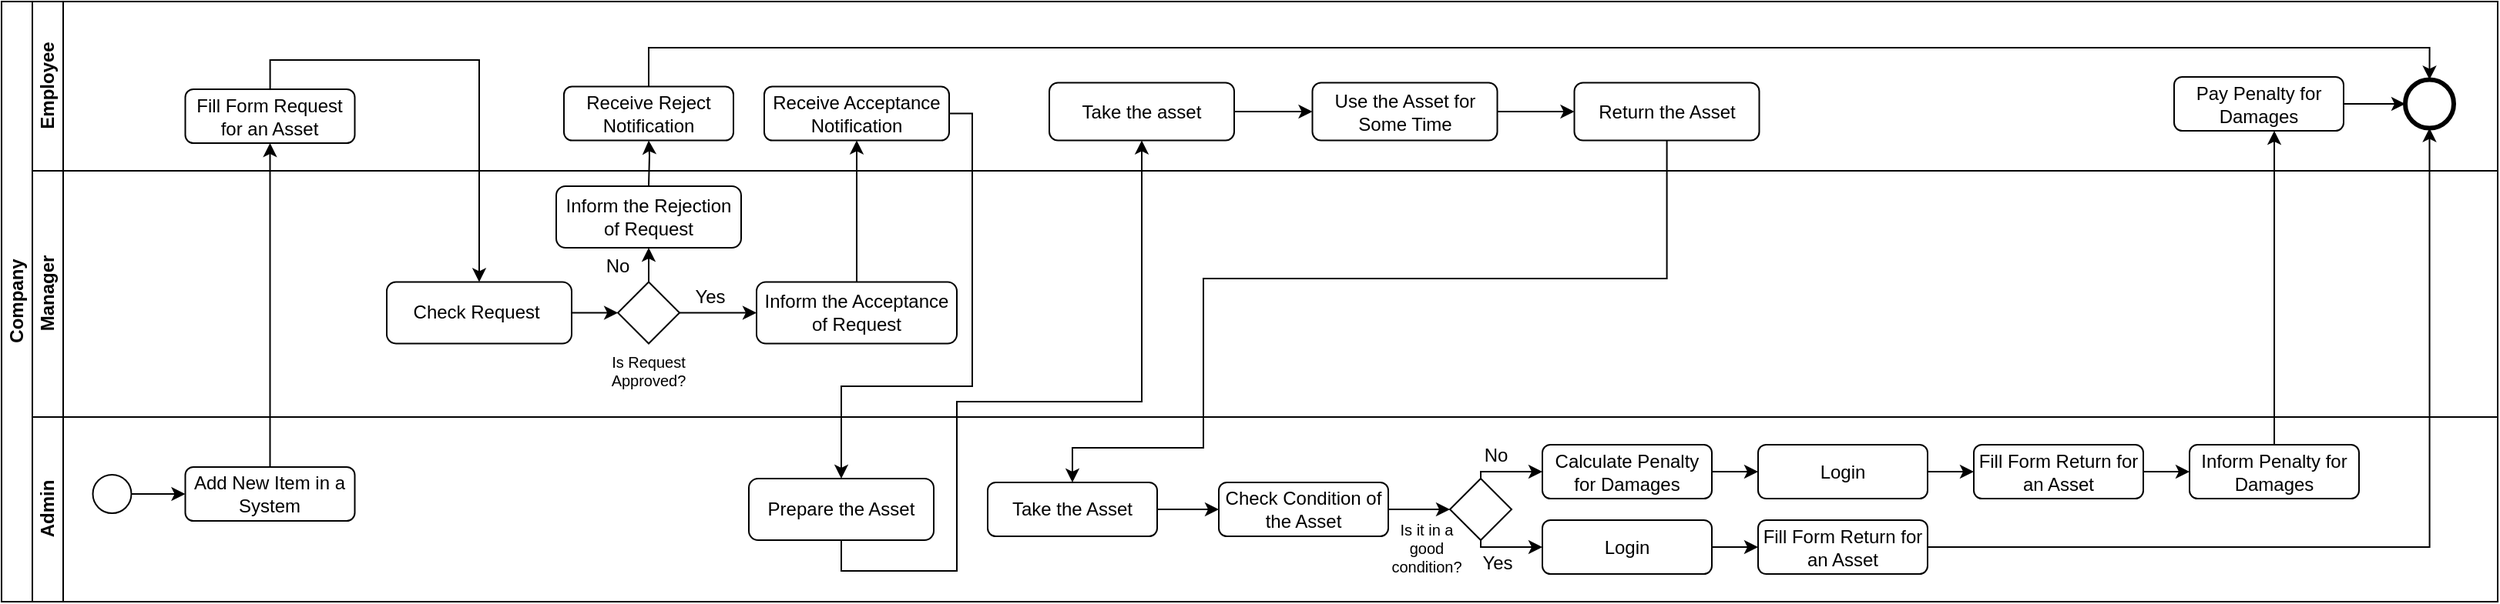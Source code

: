 <mxfile version="13.9.9" type="device"><diagram name="Page-1" id="2a216829-ef6e-dabb-86c1-c78162f3ba2b"><mxGraphModel dx="1440" dy="746" grid="1" gridSize="10" guides="1" tooltips="1" connect="1" arrows="1" fold="1" page="1" pageScale="1" pageWidth="850" pageHeight="1100" background="#ffffff" math="0" shadow="0"><root><mxCell id="0"/><mxCell id="1" parent="0"/><mxCell id="rl2MNor_Nq8WQo2AR-1--1" value="Company" style="swimlane;html=1;childLayout=stackLayout;resizeParent=1;resizeParentMax=0;horizontal=0;startSize=20;horizontalStack=0;" parent="1" vertex="1"><mxGeometry x="310" y="190" width="1620" height="390" as="geometry"/></mxCell><mxCell id="rl2MNor_Nq8WQo2AR-1--2" value="Employee" style="swimlane;html=1;startSize=20;horizontal=0;" parent="rl2MNor_Nq8WQo2AR-1--1" vertex="1"><mxGeometry x="20" width="1600" height="110" as="geometry"/></mxCell><mxCell id="rl2MNor_Nq8WQo2AR-1--6" value="Fill Form Request for an Asset" style="shape=ext;rounded=1;html=1;whiteSpace=wrap;" parent="rl2MNor_Nq8WQo2AR-1--2" vertex="1"><mxGeometry x="99.25" y="57" width="110" height="35" as="geometry"/></mxCell><mxCell id="4lBiiu0IS-82lCIp0vxU-3" style="edgeStyle=orthogonalEdgeStyle;rounded=0;orthogonalLoop=1;jettySize=auto;html=1;entryX=0;entryY=0.5;entryDx=0;entryDy=0;" parent="rl2MNor_Nq8WQo2AR-1--2" source="rl2MNor_Nq8WQo2AR-1--36" target="4lBiiu0IS-82lCIp0vxU-1" edge="1"><mxGeometry relative="1" as="geometry"/></mxCell><mxCell id="rl2MNor_Nq8WQo2AR-1--36" value="Take the asset" style="shape=ext;rounded=1;html=1;whiteSpace=wrap;" parent="rl2MNor_Nq8WQo2AR-1--2" vertex="1"><mxGeometry x="660" y="52.75" width="120" height="37.5" as="geometry"/></mxCell><mxCell id="RV5041Pd-0b_36W3zuGw-6" value="Return the Asset" style="shape=ext;rounded=1;html=1;whiteSpace=wrap;" parent="rl2MNor_Nq8WQo2AR-1--2" vertex="1"><mxGeometry x="1000.75" y="52.75" width="120" height="37.5" as="geometry"/></mxCell><mxCell id="4lBiiu0IS-82lCIp0vxU-4" style="edgeStyle=orthogonalEdgeStyle;rounded=0;orthogonalLoop=1;jettySize=auto;html=1;entryX=0;entryY=0.5;entryDx=0;entryDy=0;" parent="rl2MNor_Nq8WQo2AR-1--2" source="4lBiiu0IS-82lCIp0vxU-1" target="RV5041Pd-0b_36W3zuGw-6" edge="1"><mxGeometry relative="1" as="geometry"/></mxCell><mxCell id="4lBiiu0IS-82lCIp0vxU-1" value="Use the Asset for Some Time" style="shape=ext;rounded=1;html=1;whiteSpace=wrap;" parent="rl2MNor_Nq8WQo2AR-1--2" vertex="1"><mxGeometry x="830.75" y="52.75" width="120" height="37.5" as="geometry"/></mxCell><mxCell id="4lBiiu0IS-82lCIp0vxU-34" style="edgeStyle=orthogonalEdgeStyle;rounded=0;orthogonalLoop=1;jettySize=auto;html=1;entryX=0;entryY=0.5;entryDx=0;entryDy=0;" parent="rl2MNor_Nq8WQo2AR-1--2" source="4lBiiu0IS-82lCIp0vxU-32" target="4lBiiu0IS-82lCIp0vxU-19" edge="1"><mxGeometry relative="1" as="geometry"/></mxCell><mxCell id="4lBiiu0IS-82lCIp0vxU-32" value="Pay Penalty for Damages" style="shape=ext;rounded=1;html=1;whiteSpace=wrap;" parent="rl2MNor_Nq8WQo2AR-1--2" vertex="1"><mxGeometry x="1390" y="49" width="110" height="35" as="geometry"/></mxCell><mxCell id="4lBiiu0IS-82lCIp0vxU-19" value="" style="shape=mxgraph.bpmn.shape;html=1;verticalLabelPosition=bottom;labelBackgroundColor=#ffffff;verticalAlign=top;align=center;perimeter=ellipsePerimeter;outlineConnect=0;outline=end;symbol=general;" parent="rl2MNor_Nq8WQo2AR-1--2" vertex="1"><mxGeometry x="1540" y="50.75" width="31.5" height="31.5" as="geometry"/></mxCell><mxCell id="kxAEuHjXeKZzYlADJLrN-21" style="edgeStyle=orthogonalEdgeStyle;rounded=0;orthogonalLoop=1;jettySize=auto;html=1;entryX=0.5;entryY=0;entryDx=0;entryDy=0;" parent="rl2MNor_Nq8WQo2AR-1--2" source="kxAEuHjXeKZzYlADJLrN-4" target="4lBiiu0IS-82lCIp0vxU-19" edge="1"><mxGeometry relative="1" as="geometry"><Array as="points"><mxPoint x="400" y="30"/><mxPoint x="1556" y="30"/></Array></mxGeometry></mxCell><mxCell id="kxAEuHjXeKZzYlADJLrN-4" value="Receive Reject Notification" style="shape=ext;rounded=1;html=1;whiteSpace=wrap;" parent="rl2MNor_Nq8WQo2AR-1--2" vertex="1"><mxGeometry x="345" y="55.25" width="110" height="35" as="geometry"/></mxCell><mxCell id="D0YQsCtAowgUFm8vj-Uc-3" value="Receive Acceptance Notification" style="shape=ext;rounded=1;html=1;whiteSpace=wrap;" parent="rl2MNor_Nq8WQo2AR-1--2" vertex="1"><mxGeometry x="475" y="55.25" width="120" height="35" as="geometry"/></mxCell><mxCell id="RV5041Pd-0b_36W3zuGw-2" style="edgeStyle=orthogonalEdgeStyle;rounded=0;orthogonalLoop=1;jettySize=auto;html=1;entryX=0.5;entryY=1;entryDx=0;entryDy=0;" parent="rl2MNor_Nq8WQo2AR-1--1" source="rl2MNor_Nq8WQo2AR-1--90" target="rl2MNor_Nq8WQo2AR-1--6" edge="1"><mxGeometry relative="1" as="geometry"/></mxCell><mxCell id="rl2MNor_Nq8WQo2AR-1--3" value="Manager" style="swimlane;html=1;startSize=20;horizontal=0;" parent="rl2MNor_Nq8WQo2AR-1--1" vertex="1"><mxGeometry x="20" y="110" width="1600" height="160" as="geometry"/></mxCell><mxCell id="rl2MNor_Nq8WQo2AR-1--15" value="Is Request Approved?" style="text;html=1;strokeColor=none;fillColor=none;align=center;verticalAlign=middle;whiteSpace=wrap;rounded=0;fontSize=10;" parent="rl2MNor_Nq8WQo2AR-1--3" vertex="1"><mxGeometry x="380" y="120" width="40" height="20" as="geometry"/></mxCell><mxCell id="rl2MNor_Nq8WQo2AR-1--11" value="Check Request&amp;nbsp;" style="shape=ext;rounded=1;html=1;whiteSpace=wrap;" parent="rl2MNor_Nq8WQo2AR-1--3" vertex="1"><mxGeometry x="230" y="72.25" width="120" height="40" as="geometry"/></mxCell><mxCell id="kxAEuHjXeKZzYlADJLrN-2" style="edgeStyle=orthogonalEdgeStyle;rounded=0;orthogonalLoop=1;jettySize=auto;html=1;entryX=0.5;entryY=1;entryDx=0;entryDy=0;" parent="rl2MNor_Nq8WQo2AR-1--3" source="rl2MNor_Nq8WQo2AR-1--13" target="rl2MNor_Nq8WQo2AR-1--29" edge="1"><mxGeometry relative="1" as="geometry"/></mxCell><mxCell id="kxAEuHjXeKZzYlADJLrN-3" style="edgeStyle=orthogonalEdgeStyle;rounded=0;orthogonalLoop=1;jettySize=auto;html=1;entryX=0;entryY=0.5;entryDx=0;entryDy=0;" parent="rl2MNor_Nq8WQo2AR-1--3" source="rl2MNor_Nq8WQo2AR-1--13" target="rl2MNor_Nq8WQo2AR-1--33" edge="1"><mxGeometry relative="1" as="geometry"/></mxCell><mxCell id="rl2MNor_Nq8WQo2AR-1--13" value="" style="rhombus;whiteSpace=wrap;html=1;" parent="rl2MNor_Nq8WQo2AR-1--3" vertex="1"><mxGeometry x="380" y="72.25" width="40" height="40" as="geometry"/></mxCell><mxCell id="rl2MNor_Nq8WQo2AR-1--14" style="edgeStyle=orthogonalEdgeStyle;rounded=0;orthogonalLoop=1;jettySize=auto;html=1;" parent="rl2MNor_Nq8WQo2AR-1--3" source="rl2MNor_Nq8WQo2AR-1--11" target="rl2MNor_Nq8WQo2AR-1--13" edge="1"><mxGeometry relative="1" as="geometry"/></mxCell><mxCell id="rl2MNor_Nq8WQo2AR-1--29" value="Inform the Rejection of Request" style="shape=ext;rounded=1;html=1;whiteSpace=wrap;" parent="rl2MNor_Nq8WQo2AR-1--3" vertex="1"><mxGeometry x="340" y="10" width="120" height="40" as="geometry"/></mxCell><mxCell id="rl2MNor_Nq8WQo2AR-1--31" value="No" style="text;html=1;strokeColor=none;fillColor=none;align=center;verticalAlign=middle;whiteSpace=wrap;rounded=0;" parent="rl2MNor_Nq8WQo2AR-1--3" vertex="1"><mxGeometry x="360" y="52.25" width="40" height="20" as="geometry"/></mxCell><mxCell id="rl2MNor_Nq8WQo2AR-1--33" value="Inform the Acceptance of Request" style="shape=ext;rounded=1;html=1;whiteSpace=wrap;" parent="rl2MNor_Nq8WQo2AR-1--3" vertex="1"><mxGeometry x="470" y="72.25" width="130" height="40" as="geometry"/></mxCell><mxCell id="rl2MNor_Nq8WQo2AR-1--35" value="Yes" style="text;html=1;strokeColor=none;fillColor=none;align=center;verticalAlign=middle;whiteSpace=wrap;rounded=0;" parent="rl2MNor_Nq8WQo2AR-1--3" vertex="1"><mxGeometry x="420" y="72.25" width="40" height="20" as="geometry"/></mxCell><mxCell id="rl2MNor_Nq8WQo2AR-1--4" value="Admin" style="swimlane;html=1;startSize=20;horizontal=0;" parent="rl2MNor_Nq8WQo2AR-1--1" vertex="1"><mxGeometry x="20" y="270" width="1600" height="120" as="geometry"/></mxCell><mxCell id="rl2MNor_Nq8WQo2AR-1--71" value="Prepare the Asset" style="shape=ext;rounded=1;html=1;whiteSpace=wrap;" parent="rl2MNor_Nq8WQo2AR-1--4" vertex="1"><mxGeometry x="465" y="40" width="120" height="40" as="geometry"/></mxCell><mxCell id="4lBiiu0IS-82lCIp0vxU-7" style="edgeStyle=orthogonalEdgeStyle;rounded=0;orthogonalLoop=1;jettySize=auto;html=1;entryX=0;entryY=0.5;entryDx=0;entryDy=0;" parent="rl2MNor_Nq8WQo2AR-1--4" source="rl2MNor_Nq8WQo2AR-1--84" target="4lBiiu0IS-82lCIp0vxU-6" edge="1"><mxGeometry relative="1" as="geometry"/></mxCell><mxCell id="rl2MNor_Nq8WQo2AR-1--84" value="Take the Asset" style="shape=ext;rounded=1;html=1;whiteSpace=wrap;" parent="rl2MNor_Nq8WQo2AR-1--4" vertex="1"><mxGeometry x="620" y="42.5" width="110" height="35" as="geometry"/></mxCell><mxCell id="rl2MNor_Nq8WQo2AR-1--91" style="edgeStyle=orthogonalEdgeStyle;rounded=0;orthogonalLoop=1;jettySize=auto;html=1;entryX=0;entryY=0.5;entryDx=0;entryDy=0;fontSize=10;" parent="rl2MNor_Nq8WQo2AR-1--4" source="rl2MNor_Nq8WQo2AR-1--89" target="rl2MNor_Nq8WQo2AR-1--90" edge="1"><mxGeometry relative="1" as="geometry"/></mxCell><mxCell id="rl2MNor_Nq8WQo2AR-1--89" value="" style="shape=mxgraph.bpmn.shape;html=1;verticalLabelPosition=bottom;labelBackgroundColor=#ffffff;verticalAlign=top;align=center;perimeter=ellipsePerimeter;outlineConnect=0;outline=standard;symbol=general;" parent="rl2MNor_Nq8WQo2AR-1--4" vertex="1"><mxGeometry x="39.25" y="37.5" width="25" height="25" as="geometry"/></mxCell><mxCell id="rl2MNor_Nq8WQo2AR-1--90" value="Add New Item in a System" style="shape=ext;rounded=1;html=1;whiteSpace=wrap;" parent="rl2MNor_Nq8WQo2AR-1--4" vertex="1"><mxGeometry x="99.25" y="32.5" width="110" height="35" as="geometry"/></mxCell><mxCell id="4lBiiu0IS-82lCIp0vxU-9" style="edgeStyle=orthogonalEdgeStyle;rounded=0;orthogonalLoop=1;jettySize=auto;html=1;entryX=0;entryY=0.5;entryDx=0;entryDy=0;" parent="rl2MNor_Nq8WQo2AR-1--4" source="4lBiiu0IS-82lCIp0vxU-6" target="4lBiiu0IS-82lCIp0vxU-8" edge="1"><mxGeometry relative="1" as="geometry"/></mxCell><mxCell id="4lBiiu0IS-82lCIp0vxU-6" value="Check Condition of the Asset" style="shape=ext;rounded=1;html=1;whiteSpace=wrap;" parent="rl2MNor_Nq8WQo2AR-1--4" vertex="1"><mxGeometry x="770" y="42.5" width="110" height="35" as="geometry"/></mxCell><mxCell id="4lBiiu0IS-82lCIp0vxU-13" style="edgeStyle=orthogonalEdgeStyle;rounded=0;orthogonalLoop=1;jettySize=auto;html=1;entryX=0;entryY=0.5;entryDx=0;entryDy=0;" parent="rl2MNor_Nq8WQo2AR-1--4" source="4lBiiu0IS-82lCIp0vxU-8" target="4lBiiu0IS-82lCIp0vxU-12" edge="1"><mxGeometry relative="1" as="geometry"><Array as="points"><mxPoint x="940" y="85"/></Array></mxGeometry></mxCell><mxCell id="4lBiiu0IS-82lCIp0vxU-14" style="edgeStyle=orthogonalEdgeStyle;rounded=0;orthogonalLoop=1;jettySize=auto;html=1;entryX=0;entryY=0.5;entryDx=0;entryDy=0;" parent="rl2MNor_Nq8WQo2AR-1--4" source="4lBiiu0IS-82lCIp0vxU-8" target="4lBiiu0IS-82lCIp0vxU-11" edge="1"><mxGeometry relative="1" as="geometry"><Array as="points"><mxPoint x="940" y="36"/></Array></mxGeometry></mxCell><mxCell id="4lBiiu0IS-82lCIp0vxU-8" value="" style="rhombus;whiteSpace=wrap;html=1;" parent="rl2MNor_Nq8WQo2AR-1--4" vertex="1"><mxGeometry x="920" y="40" width="40" height="40" as="geometry"/></mxCell><mxCell id="4lBiiu0IS-82lCIp0vxU-10" value="Is it in a good condition?" style="text;html=1;strokeColor=none;fillColor=none;align=center;verticalAlign=middle;whiteSpace=wrap;rounded=0;fontSize=10;" parent="rl2MNor_Nq8WQo2AR-1--4" vertex="1"><mxGeometry x="885" y="74.5" width="40" height="20" as="geometry"/></mxCell><mxCell id="4lBiiu0IS-82lCIp0vxU-21" style="edgeStyle=orthogonalEdgeStyle;rounded=0;orthogonalLoop=1;jettySize=auto;html=1;entryX=0;entryY=0.5;entryDx=0;entryDy=0;" parent="rl2MNor_Nq8WQo2AR-1--4" source="4lBiiu0IS-82lCIp0vxU-11" target="4lBiiu0IS-82lCIp0vxU-17" edge="1"><mxGeometry relative="1" as="geometry"/></mxCell><mxCell id="4lBiiu0IS-82lCIp0vxU-11" value="Calculate Penalty for Damages" style="shape=ext;rounded=1;html=1;whiteSpace=wrap;" parent="rl2MNor_Nq8WQo2AR-1--4" vertex="1"><mxGeometry x="980" y="18" width="110" height="35" as="geometry"/></mxCell><mxCell id="4lBiiu0IS-82lCIp0vxU-15" style="edgeStyle=orthogonalEdgeStyle;rounded=0;orthogonalLoop=1;jettySize=auto;html=1;entryX=0;entryY=0.5;entryDx=0;entryDy=0;" parent="rl2MNor_Nq8WQo2AR-1--4" source="4lBiiu0IS-82lCIp0vxU-12" target="RV5041Pd-0b_36W3zuGw-9" edge="1"><mxGeometry relative="1" as="geometry"/></mxCell><mxCell id="4lBiiu0IS-82lCIp0vxU-12" value="Login" style="shape=ext;rounded=1;html=1;whiteSpace=wrap;" parent="rl2MNor_Nq8WQo2AR-1--4" vertex="1"><mxGeometry x="980" y="67" width="110" height="35" as="geometry"/></mxCell><mxCell id="RV5041Pd-0b_36W3zuGw-9" value="Fill Form Return for an Asset" style="shape=ext;rounded=1;html=1;whiteSpace=wrap;" parent="rl2MNor_Nq8WQo2AR-1--4" vertex="1"><mxGeometry x="1120" y="67" width="110" height="35" as="geometry"/></mxCell><mxCell id="4lBiiu0IS-82lCIp0vxU-17" value="Login" style="shape=ext;rounded=1;html=1;whiteSpace=wrap;" parent="rl2MNor_Nq8WQo2AR-1--4" vertex="1"><mxGeometry x="1120" y="18" width="110" height="35" as="geometry"/></mxCell><mxCell id="4lBiiu0IS-82lCIp0vxU-18" value="Fill Form Return for an Asset" style="shape=ext;rounded=1;html=1;whiteSpace=wrap;" parent="rl2MNor_Nq8WQo2AR-1--4" vertex="1"><mxGeometry x="1260" y="18" width="110" height="35" as="geometry"/></mxCell><mxCell id="4lBiiu0IS-82lCIp0vxU-16" style="edgeStyle=orthogonalEdgeStyle;rounded=0;orthogonalLoop=1;jettySize=auto;html=1;entryX=0;entryY=0.5;entryDx=0;entryDy=0;" parent="rl2MNor_Nq8WQo2AR-1--4" source="4lBiiu0IS-82lCIp0vxU-17" target="4lBiiu0IS-82lCIp0vxU-18" edge="1"><mxGeometry relative="1" as="geometry"/></mxCell><mxCell id="4lBiiu0IS-82lCIp0vxU-26" style="edgeStyle=orthogonalEdgeStyle;rounded=0;orthogonalLoop=1;jettySize=auto;html=1;entryX=0;entryY=0.5;entryDx=0;entryDy=0;" parent="rl2MNor_Nq8WQo2AR-1--4" source="4lBiiu0IS-82lCIp0vxU-18" target="4lBiiu0IS-82lCIp0vxU-27" edge="1"><mxGeometry relative="1" as="geometry"><mxPoint x="1400" y="35.5" as="targetPoint"/></mxGeometry></mxCell><mxCell id="4lBiiu0IS-82lCIp0vxU-27" value="Inform Penalty for Damages" style="shape=ext;rounded=1;html=1;whiteSpace=wrap;" parent="rl2MNor_Nq8WQo2AR-1--4" vertex="1"><mxGeometry x="1400" y="18" width="110" height="35" as="geometry"/></mxCell><mxCell id="4lBiiu0IS-82lCIp0vxU-35" value="No" style="text;html=1;strokeColor=none;fillColor=none;align=center;verticalAlign=middle;whiteSpace=wrap;rounded=0;" parent="rl2MNor_Nq8WQo2AR-1--4" vertex="1"><mxGeometry x="930" y="15" width="40" height="20" as="geometry"/></mxCell><mxCell id="4lBiiu0IS-82lCIp0vxU-36" value="Yes" style="text;html=1;strokeColor=none;fillColor=none;align=center;verticalAlign=middle;whiteSpace=wrap;rounded=0;" parent="rl2MNor_Nq8WQo2AR-1--4" vertex="1"><mxGeometry x="931" y="85" width="40" height="20" as="geometry"/></mxCell><mxCell id="4lBiiu0IS-82lCIp0vxU-33" style="edgeStyle=orthogonalEdgeStyle;rounded=0;orthogonalLoop=1;jettySize=auto;html=1;entryX=0.591;entryY=1;entryDx=0;entryDy=0;entryPerimeter=0;" parent="rl2MNor_Nq8WQo2AR-1--1" source="4lBiiu0IS-82lCIp0vxU-27" target="4lBiiu0IS-82lCIp0vxU-32" edge="1"><mxGeometry relative="1" as="geometry"><Array as="points"/></mxGeometry></mxCell><mxCell id="kxAEuHjXeKZzYlADJLrN-5" style="edgeStyle=orthogonalEdgeStyle;rounded=0;orthogonalLoop=1;jettySize=auto;html=1;" parent="rl2MNor_Nq8WQo2AR-1--1" target="kxAEuHjXeKZzYlADJLrN-4" edge="1"><mxGeometry relative="1" as="geometry"><mxPoint x="420" y="120" as="sourcePoint"/></mxGeometry></mxCell><mxCell id="D0YQsCtAowgUFm8vj-Uc-4" style="edgeStyle=orthogonalEdgeStyle;rounded=0;orthogonalLoop=1;jettySize=auto;html=1;entryX=0.5;entryY=1;entryDx=0;entryDy=0;" parent="rl2MNor_Nq8WQo2AR-1--1" source="rl2MNor_Nq8WQo2AR-1--33" target="D0YQsCtAowgUFm8vj-Uc-3" edge="1"><mxGeometry relative="1" as="geometry"/></mxCell><mxCell id="D0YQsCtAowgUFm8vj-Uc-5" style="edgeStyle=orthogonalEdgeStyle;rounded=0;orthogonalLoop=1;jettySize=auto;html=1;entryX=0.5;entryY=0;entryDx=0;entryDy=0;" parent="rl2MNor_Nq8WQo2AR-1--1" source="D0YQsCtAowgUFm8vj-Uc-3" target="rl2MNor_Nq8WQo2AR-1--71" edge="1"><mxGeometry relative="1" as="geometry"><Array as="points"><mxPoint x="630" y="73"/><mxPoint x="630" y="250"/><mxPoint x="545" y="250"/></Array></mxGeometry></mxCell><mxCell id="D0YQsCtAowgUFm8vj-Uc-6" style="edgeStyle=orthogonalEdgeStyle;rounded=0;orthogonalLoop=1;jettySize=auto;html=1;entryX=0.5;entryY=1;entryDx=0;entryDy=0;" parent="rl2MNor_Nq8WQo2AR-1--1" source="rl2MNor_Nq8WQo2AR-1--71" target="rl2MNor_Nq8WQo2AR-1--36" edge="1"><mxGeometry relative="1" as="geometry"><Array as="points"><mxPoint x="545" y="370"/><mxPoint x="620" y="370"/><mxPoint x="620" y="260"/><mxPoint x="740" y="260"/></Array></mxGeometry></mxCell><mxCell id="D0YQsCtAowgUFm8vj-Uc-7" style="edgeStyle=orthogonalEdgeStyle;rounded=0;orthogonalLoop=1;jettySize=auto;html=1;" parent="rl2MNor_Nq8WQo2AR-1--1" source="RV5041Pd-0b_36W3zuGw-6" target="rl2MNor_Nq8WQo2AR-1--84" edge="1"><mxGeometry relative="1" as="geometry"><Array as="points"><mxPoint x="1081" y="180"/><mxPoint x="780" y="180"/><mxPoint x="780" y="290"/><mxPoint x="695" y="290"/></Array></mxGeometry></mxCell><mxCell id="nPF7njdz4I4ok1sIEjpf-1" style="edgeStyle=orthogonalEdgeStyle;rounded=0;orthogonalLoop=1;jettySize=auto;html=1;" edge="1" parent="rl2MNor_Nq8WQo2AR-1--1" source="rl2MNor_Nq8WQo2AR-1--6" target="rl2MNor_Nq8WQo2AR-1--11"><mxGeometry relative="1" as="geometry"><Array as="points"><mxPoint x="174" y="38"/><mxPoint x="310" y="38"/></Array></mxGeometry></mxCell><mxCell id="4lBiiu0IS-82lCIp0vxU-23" style="edgeStyle=orthogonalEdgeStyle;rounded=0;orthogonalLoop=1;jettySize=auto;html=1;entryX=0.5;entryY=1;entryDx=0;entryDy=0;" parent="rl2MNor_Nq8WQo2AR-1--1" source="RV5041Pd-0b_36W3zuGw-9" target="4lBiiu0IS-82lCIp0vxU-19" edge="1"><mxGeometry relative="1" as="geometry"><mxPoint x="1280" y="354.471" as="targetPoint"/></mxGeometry></mxCell></root></mxGraphModel></diagram></mxfile>